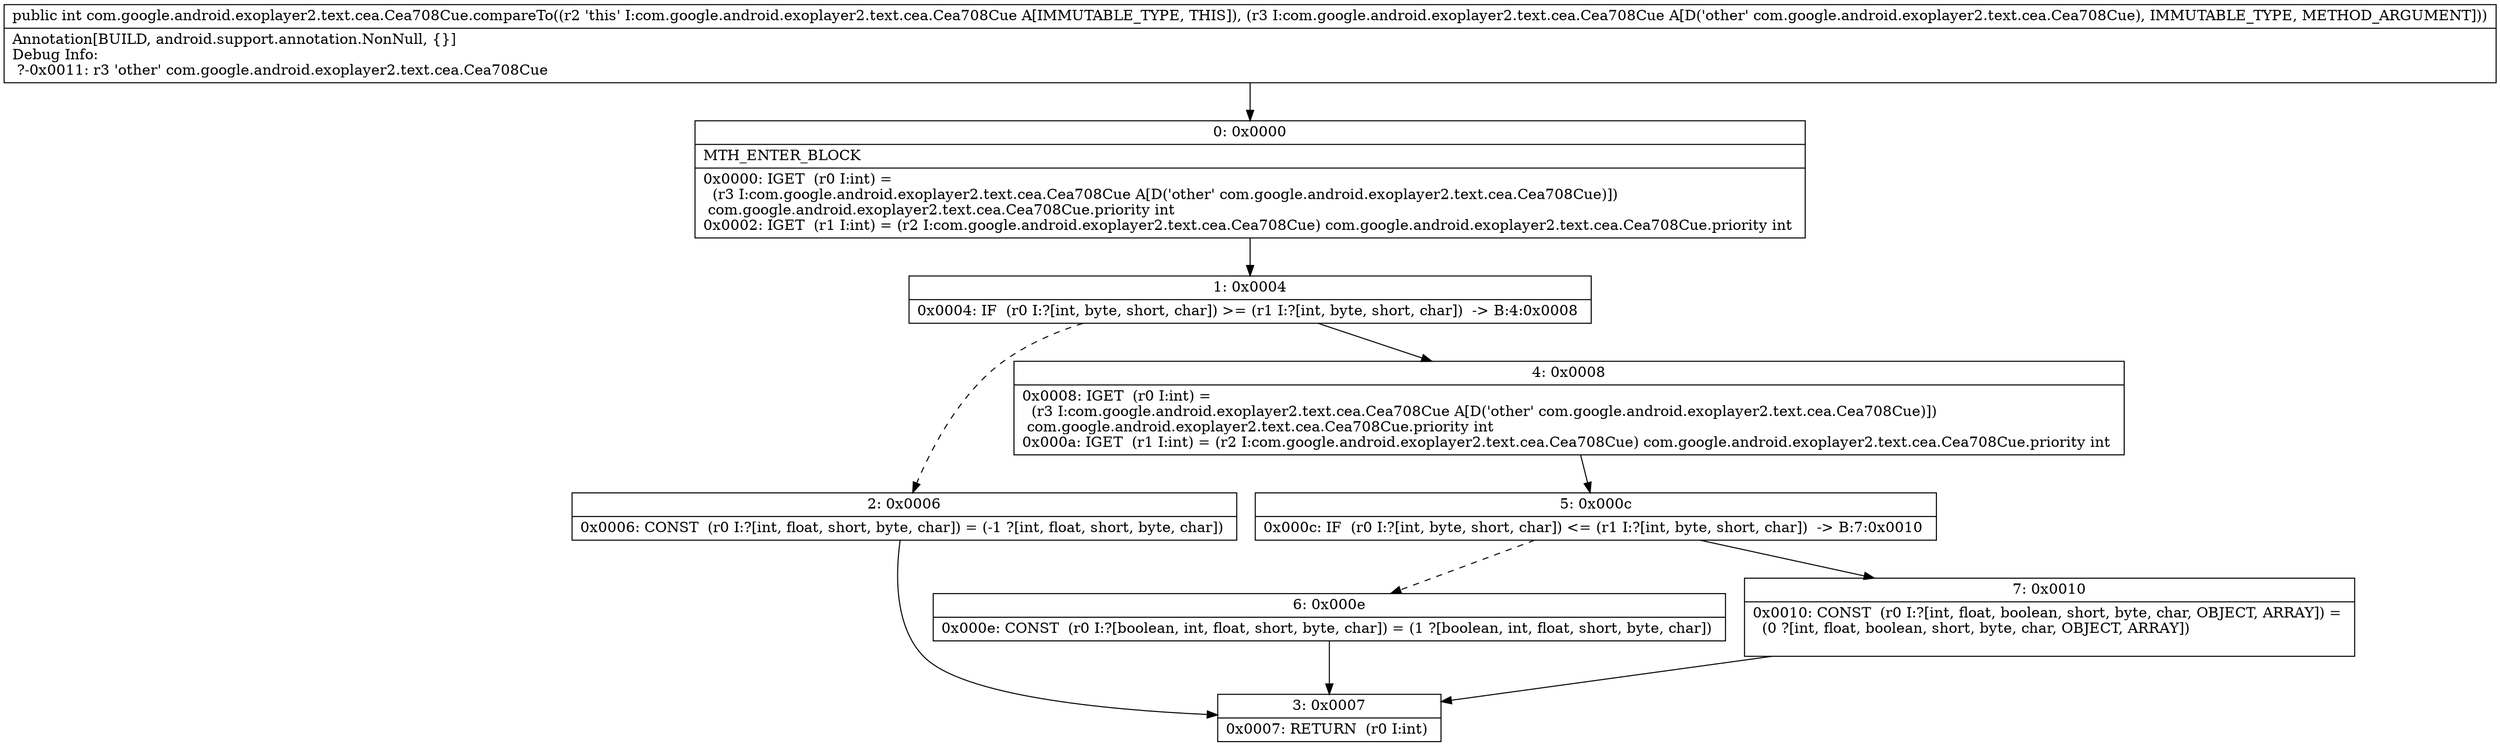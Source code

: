 digraph "CFG forcom.google.android.exoplayer2.text.cea.Cea708Cue.compareTo(Lcom\/google\/android\/exoplayer2\/text\/cea\/Cea708Cue;)I" {
Node_0 [shape=record,label="{0\:\ 0x0000|MTH_ENTER_BLOCK\l|0x0000: IGET  (r0 I:int) = \l  (r3 I:com.google.android.exoplayer2.text.cea.Cea708Cue A[D('other' com.google.android.exoplayer2.text.cea.Cea708Cue)])\l com.google.android.exoplayer2.text.cea.Cea708Cue.priority int \l0x0002: IGET  (r1 I:int) = (r2 I:com.google.android.exoplayer2.text.cea.Cea708Cue) com.google.android.exoplayer2.text.cea.Cea708Cue.priority int \l}"];
Node_1 [shape=record,label="{1\:\ 0x0004|0x0004: IF  (r0 I:?[int, byte, short, char]) \>= (r1 I:?[int, byte, short, char])  \-\> B:4:0x0008 \l}"];
Node_2 [shape=record,label="{2\:\ 0x0006|0x0006: CONST  (r0 I:?[int, float, short, byte, char]) = (\-1 ?[int, float, short, byte, char]) \l}"];
Node_3 [shape=record,label="{3\:\ 0x0007|0x0007: RETURN  (r0 I:int) \l}"];
Node_4 [shape=record,label="{4\:\ 0x0008|0x0008: IGET  (r0 I:int) = \l  (r3 I:com.google.android.exoplayer2.text.cea.Cea708Cue A[D('other' com.google.android.exoplayer2.text.cea.Cea708Cue)])\l com.google.android.exoplayer2.text.cea.Cea708Cue.priority int \l0x000a: IGET  (r1 I:int) = (r2 I:com.google.android.exoplayer2.text.cea.Cea708Cue) com.google.android.exoplayer2.text.cea.Cea708Cue.priority int \l}"];
Node_5 [shape=record,label="{5\:\ 0x000c|0x000c: IF  (r0 I:?[int, byte, short, char]) \<= (r1 I:?[int, byte, short, char])  \-\> B:7:0x0010 \l}"];
Node_6 [shape=record,label="{6\:\ 0x000e|0x000e: CONST  (r0 I:?[boolean, int, float, short, byte, char]) = (1 ?[boolean, int, float, short, byte, char]) \l}"];
Node_7 [shape=record,label="{7\:\ 0x0010|0x0010: CONST  (r0 I:?[int, float, boolean, short, byte, char, OBJECT, ARRAY]) = \l  (0 ?[int, float, boolean, short, byte, char, OBJECT, ARRAY])\l \l}"];
MethodNode[shape=record,label="{public int com.google.android.exoplayer2.text.cea.Cea708Cue.compareTo((r2 'this' I:com.google.android.exoplayer2.text.cea.Cea708Cue A[IMMUTABLE_TYPE, THIS]), (r3 I:com.google.android.exoplayer2.text.cea.Cea708Cue A[D('other' com.google.android.exoplayer2.text.cea.Cea708Cue), IMMUTABLE_TYPE, METHOD_ARGUMENT]))  | Annotation[BUILD, android.support.annotation.NonNull, \{\}]\lDebug Info:\l  ?\-0x0011: r3 'other' com.google.android.exoplayer2.text.cea.Cea708Cue\l}"];
MethodNode -> Node_0;
Node_0 -> Node_1;
Node_1 -> Node_2[style=dashed];
Node_1 -> Node_4;
Node_2 -> Node_3;
Node_4 -> Node_5;
Node_5 -> Node_6[style=dashed];
Node_5 -> Node_7;
Node_6 -> Node_3;
Node_7 -> Node_3;
}

